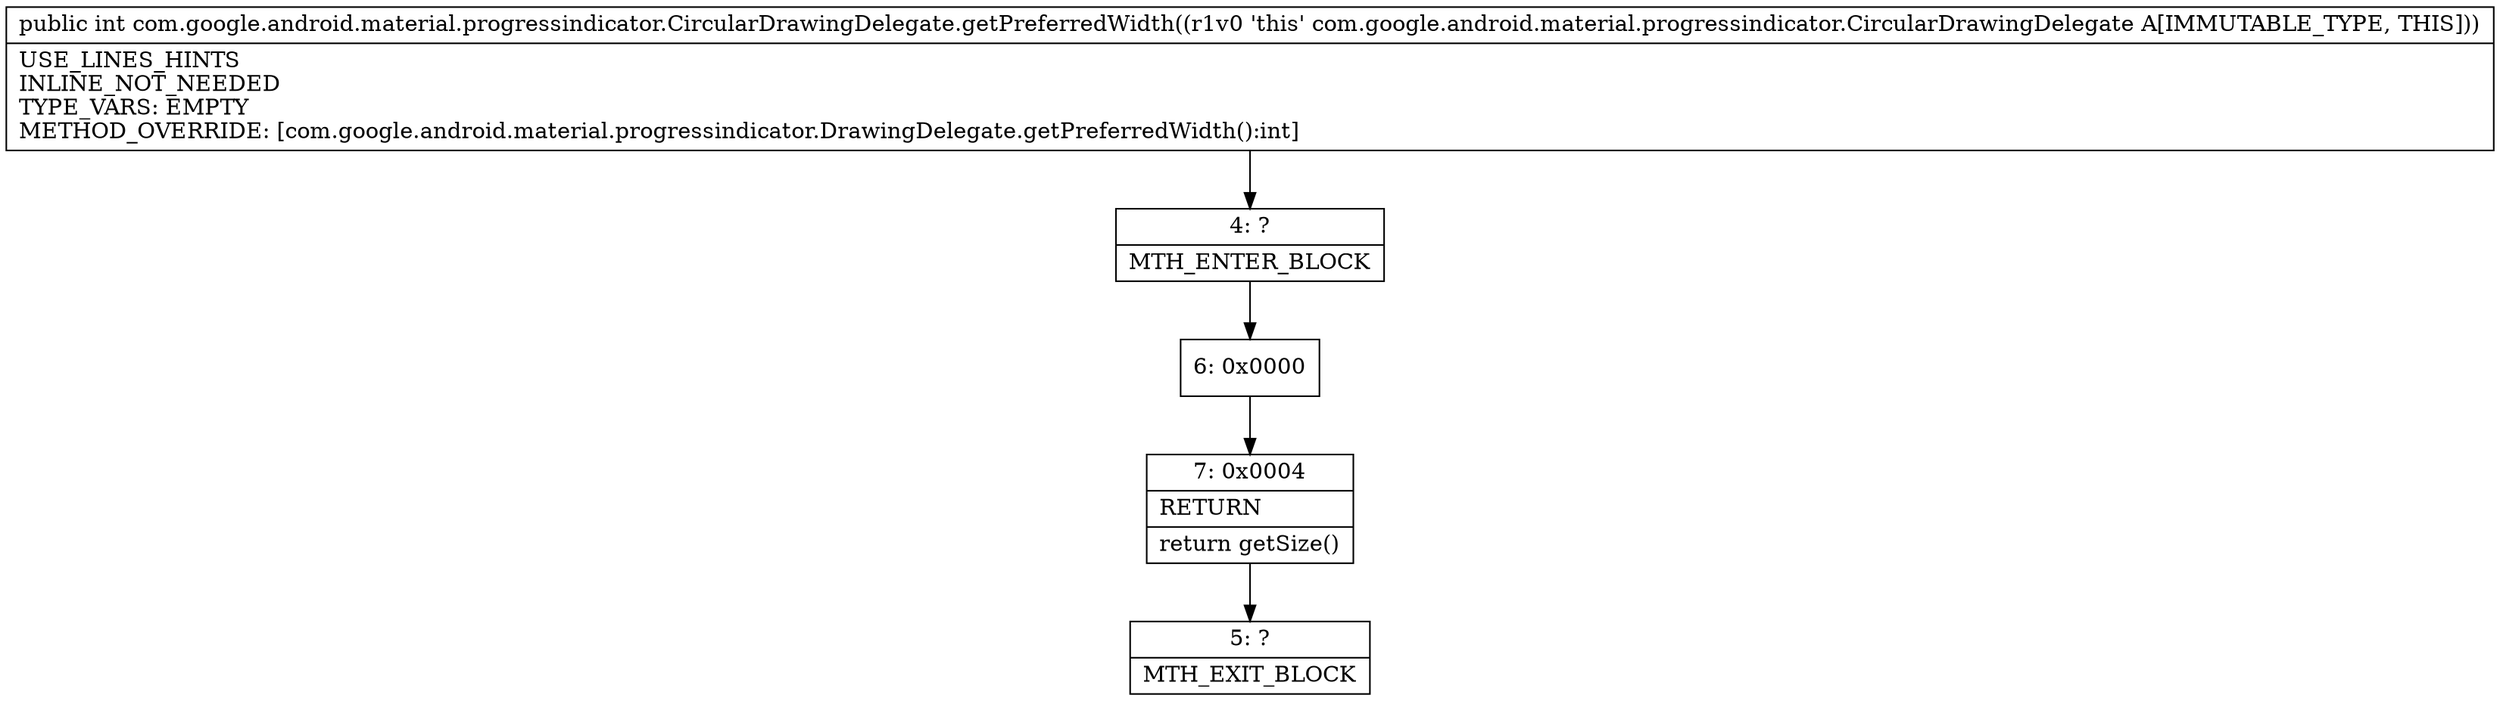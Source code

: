 digraph "CFG forcom.google.android.material.progressindicator.CircularDrawingDelegate.getPreferredWidth()I" {
Node_4 [shape=record,label="{4\:\ ?|MTH_ENTER_BLOCK\l}"];
Node_6 [shape=record,label="{6\:\ 0x0000}"];
Node_7 [shape=record,label="{7\:\ 0x0004|RETURN\l|return getSize()\l}"];
Node_5 [shape=record,label="{5\:\ ?|MTH_EXIT_BLOCK\l}"];
MethodNode[shape=record,label="{public int com.google.android.material.progressindicator.CircularDrawingDelegate.getPreferredWidth((r1v0 'this' com.google.android.material.progressindicator.CircularDrawingDelegate A[IMMUTABLE_TYPE, THIS]))  | USE_LINES_HINTS\lINLINE_NOT_NEEDED\lTYPE_VARS: EMPTY\lMETHOD_OVERRIDE: [com.google.android.material.progressindicator.DrawingDelegate.getPreferredWidth():int]\l}"];
MethodNode -> Node_4;Node_4 -> Node_6;
Node_6 -> Node_7;
Node_7 -> Node_5;
}


